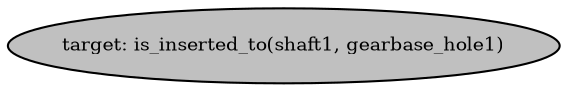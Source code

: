 digraph pastafarianism {
ordering=out;
graph [fontname="times-roman"];
node [fontname="times-roman"];
edge [fontname="times-roman"];
target [fillcolor=gray, fontcolor=black, fontsize=9, label="target: is_inserted_to(shaft1, gearbase_hole1)", shape=ellipse, style=filled];
}
